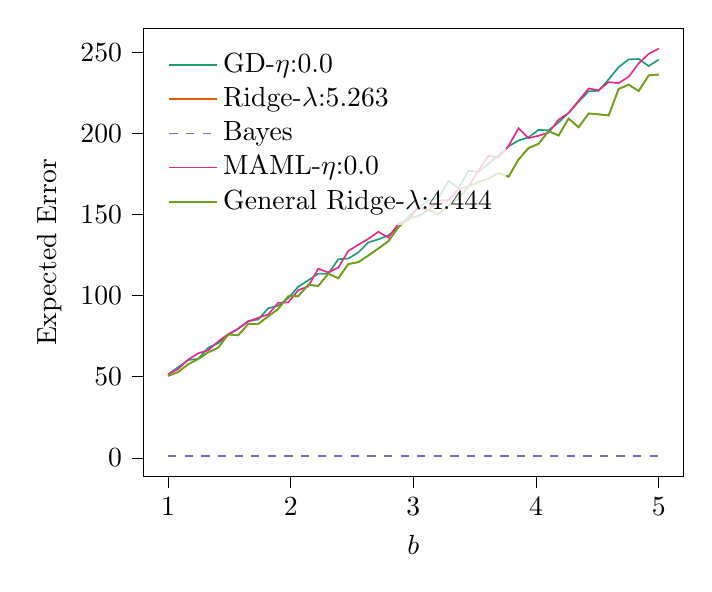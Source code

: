 % This file was created with tikzplotlib v0.10.1.
\begin{tikzpicture}

\definecolor{chocolate217952}{RGB}{217,95,2}
\definecolor{darkcyan27158119}{RGB}{27,158,119}
\definecolor{darkgray176}{RGB}{176,176,176}
\definecolor{deeppink23141138}{RGB}{231,41,138}
\definecolor{lightslategray117112179}{RGB}{117,112,179}
\definecolor{olivedrab10216630}{RGB}{102,166,30}

\begin{axis}[
legend cell align={left},
legend style={
  fill opacity=0.8,
  draw opacity=1,
  text opacity=1,
  at={(0.03,0.97)},
  anchor=north west,
  draw=none
},
tick align=outside,
tick pos=left,
x grid style={darkgray176},
xlabel={\(\displaystyle b\)},
xmin=0.8, xmax=5.2,
xtick style={color=black},
y grid style={darkgray176},
ylabel={Expected Error},
ymin=-11.576, ymax=265.092,
ytick style={color=black}
]
\addplot [semithick, darkcyan27158119]
table {%
1 51.563
1.082 55.891
1.163 60.325
1.245 61.026
1.327 67.947
1.408 70.707
1.49 75.626
1.571 79.782
1.653 84.387
1.735 85.363
1.816 92.262
1.898 93.859
1.98 98.57
2.061 105.57
2.143 109.56
2.224 113.661
2.306 113.549
2.388 122.561
2.469 122.922
2.551 126.738
2.633 132.931
2.714 134.798
2.796 137.266
2.878 142.272
2.959 148.737
3.041 154.427
3.122 158.648
3.204 160.266
3.286 170.877
3.367 166.407
3.449 177.061
3.531 176.48
3.612 181.425
3.694 186.815
3.776 192.216
3.857 195.811
3.939 197.784
4.02 202.312
4.102 202.114
4.184 206.989
4.265 212.798
4.347 219.722
4.429 226.168
4.51 226.484
4.592 233.558
4.673 241.044
4.755 245.825
4.837 246.116
4.918 241.75
5 245.731
};
\addlegendentry{GD-$\eta$:0.0}
\addplot [semithick, chocolate217952]
table {%
1 50.547
1.082 52.917
1.163 57.697
1.245 60.934
1.327 65.088
1.408 67.92
1.49 76.185
1.571 75.571
1.653 82.48
1.735 82.66
1.816 87.3
1.898 91.875
1.98 99.769
2.061 99.709
2.143 106.757
2.224 106.061
2.306 113.595
2.388 110.814
2.469 119.532
2.551 120.773
2.633 124.861
2.714 129.142
2.796 133.68
2.878 142.331
2.959 147.586
3.041 149.064
3.122 152.981
3.204 150.401
3.286 155.486
3.367 160.047
3.449 167.423
3.531 170.115
3.612 172.265
3.694 175.782
3.776 173.457
3.857 184.105
3.939 191.193
4.02 193.707
4.102 201.578
4.184 198.868
4.265 209.345
4.347 203.988
4.429 212.481
4.51 211.943
4.592 211.273
4.673 227.597
4.755 230.255
4.837 226.369
4.918 235.949
5 236.507
};
\addlegendentry{Ridge-$\lambda$:5.263}
\addplot [semithick, lightslategray117112179, dashed]
table {%
1 1.0
1.082 1.0
1.163 1.0
1.245 1.0
1.327 1.0
1.408 1.0
1.49 1.0
1.571 1.0
1.653 1.0
1.735 1.0
1.816 1.0
1.898 1.0
1.98 1.0
2.061 1.0
2.143 1.0
2.224 1.0
2.306 1.0
2.388 1.0
2.469 1.0
2.551 1.0
2.633 1.0
2.714 1.0
2.796 1.0
2.878 1.0
2.959 1.0
3.041 1.0
3.122 1.0
3.204 1.0
3.286 1.0
3.367 1.0
3.449 1.0
3.531 1.0
3.612 1.0
3.694 1.0
3.776 1.0
3.857 1.0
3.939 1.0
4.02 1.0
4.102 1.0
4.184 1.0
4.265 1.0
4.347 1.0
4.429 1.0
4.51 1.0
4.592 1.0
4.673 1.0
4.755 1.0
4.837 1.0
4.918 1.0
5 1.0
};
\addlegendentry{Bayes}
\addplot [semithick, deeppink23141138]
table {%
1 51.586
1.082 54.812
1.163 60.583
1.245 64.462
1.327 66.384
1.408 71.795
1.49 76.311
1.571 79.642
1.653 84.053
1.735 86.357
1.816 88.47
1.898 95.685
1.98 95.928
2.061 103.408
2.143 105.851
2.224 116.653
2.306 114.364
2.388 117.448
2.469 127.688
2.551 131.448
2.633 135.151
2.714 139.466
2.796 135.9
2.878 144.473
2.959 146.78
3.041 154.808
3.122 152.501
3.204 158.702
3.286 159.084
3.367 165.753
3.449 167.451
3.531 177.324
3.612 186.371
3.694 185.285
3.776 192.492
3.857 203.335
3.939 197.286
4.02 198.738
4.102 200.618
4.184 208.703
4.265 212.743
4.347 220.37
4.429 227.928
4.51 226.808
4.592 231.837
4.673 231.228
4.755 235.12
4.837 243.416
4.918 249.244
5 252.516
};
\addlegendentry{MAML-$\eta$:0.0}
\addplot [semithick, olivedrab10216630]
table {%
1 50.534
1.082 52.905
1.163 57.686
1.245 60.922
1.327 65.075
1.408 67.909
1.49 76.173
1.571 75.561
1.653 82.47
1.735 82.65
1.816 87.29
1.898 91.864
1.98 99.76
2.061 99.7
2.143 106.748
2.224 106.052
2.306 113.587
2.388 110.805
2.469 119.524
2.551 120.766
2.633 124.852
2.714 129.134
2.796 133.674
2.878 142.325
2.959 147.579
3.041 149.058
3.122 152.974
3.204 150.396
3.286 155.479
3.367 160.04
3.449 167.416
3.531 170.108
3.612 172.259
3.694 175.777
3.776 173.452
3.857 184.099
3.939 191.188
4.02 193.701
4.102 201.572
4.184 198.862
4.265 209.341
4.347 203.982
4.429 212.474
4.51 211.939
4.592 211.269
4.673 227.593
4.755 230.251
4.837 226.364
4.918 235.945
5 236.502
};
\addlegendentry{General Ridge-$\lambda$:4.444}
\end{axis}

\end{tikzpicture}
